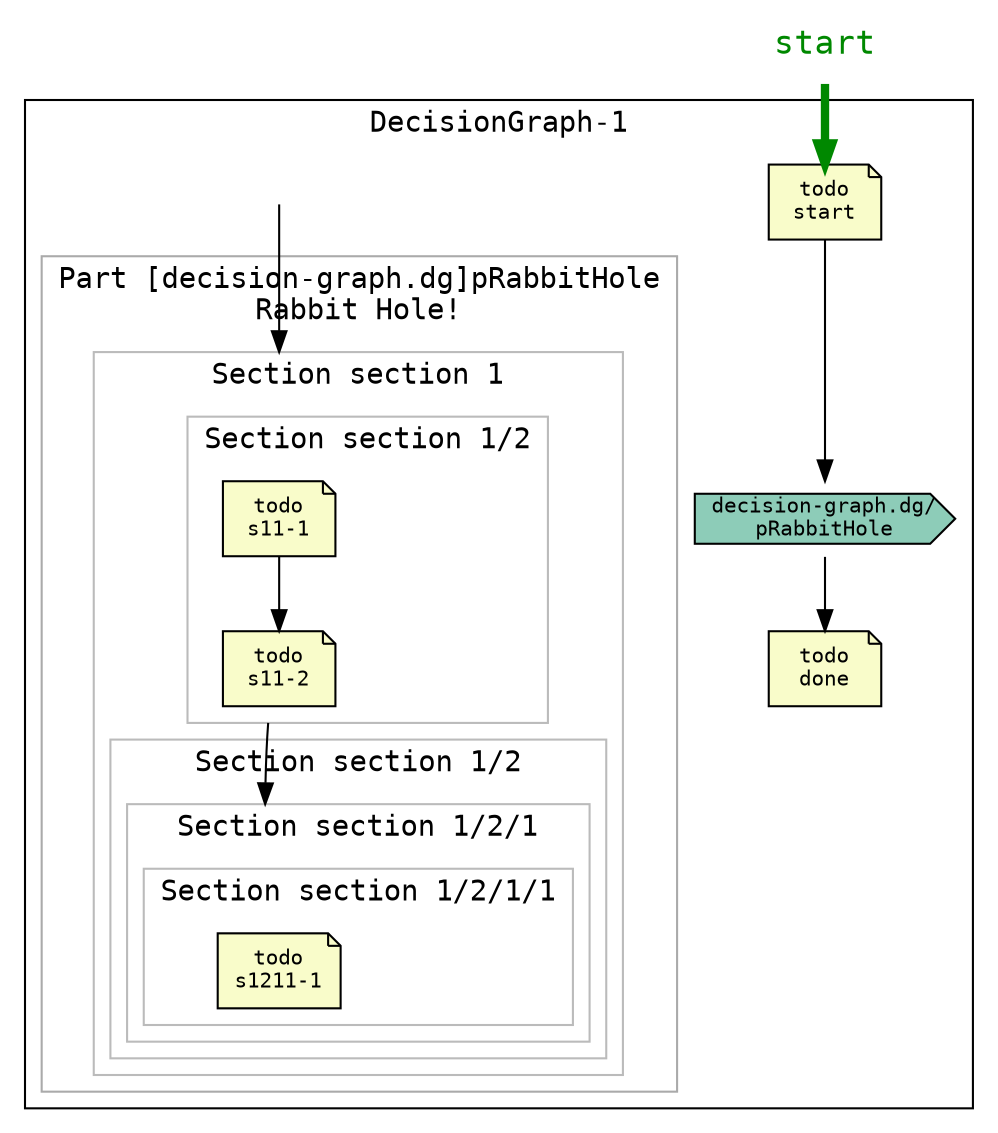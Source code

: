 digraph decisionGraph {
graph [fontname="Courier" concentrate=true compound=true]
edge [fontname="Courier" fontsize="10"]
node [fillcolor="lightgray" style="filled" fontname="Courier" fontsize="10"]
NODE___________START_[ fillcolor="transparent" shape="none" fontcolor="#008800" fontsize="16" label="start" ]
{rank=source; NODE___________START_}
subgraph cluster_DecisionGraph_2d1 {
label="DecisionGraph-1"
_5bdecision_2dgraph_2edg_5d_5b_231_5d[ fillcolor="#F9FCCA" shape="note" label="todo\nstart" ]
_5bdecision_2dgraph_2edg_5d_5b_232_5d[ fillcolor="#8DCCB8" shape="cds" label="decision-graph.dg/\npRabbitHole" ]
_5bdecision_2dgraph_2edg_5d_5b_233_5d[ fillcolor="#F9FCCA" shape="note" label="todo\ndone" ]
_5bdecision_2dgraph_2edg_5d_5b_232_5d -> _5bdecision_2dgraph_2edg_5d_5b_233_5d
_5bdecision_2dgraph_2edg_5d_5b_231_5d -> _5bdecision_2dgraph_2edg_5d_5b_232_5d
_5bdecision_2dgraph_2edg_5dpRabbitHole_5f_5fPART_5fSTART[ fillcolor="transparent" shape="none" width="0.0" label="" height="0.0" ]
subgraph cluster__5bdecision_2dgraph_2edg_5dpRabbitHole{ 
label="Part [decision-graph.dg]pRabbitHole\nRabbit Hole!"
color="#AAAAAA"
subgraph cluster__5bdecision_2dgraph_2edg_5ds1{ 
label="Section section 1"
color="#BBBBBB"
subgraph cluster__5bdecision_2dgraph_2edg_5ds11{ 
label="Section section 1/2"
color="#BBBBBB"
_5bdecision_2dgraph_2edg_5d_5b_234_5d[ fillcolor="#F9FCCA" shape="note" label="todo\ns11-1" ]
_5bdecision_2dgraph_2edg_5d_5b_235_5d[ fillcolor="#F9FCCA" shape="note" label="todo\ns11-2" ]
_5bdecision_2dgraph_2edg_5d_5b_234_5d -> _5bdecision_2dgraph_2edg_5d_5b_235_5d
}
subgraph cluster__5bdecision_2dgraph_2edg_5ds12{ 
label="Section section 1/2"
color="#BBBBBB"
subgraph cluster__5bdecision_2dgraph_2edg_5ds121{ 
label="Section section 1/2/1"
color="#BBBBBB"
subgraph cluster__5bdecision_2dgraph_2edg_5ds1211{ 
label="Section section 1/2/1/1"
color="#BBBBBB"
_5bdecision_2dgraph_2edg_5d_5b_236_5d[ fillcolor="#F9FCCA" shape="note" label="todo\ns1211-1" ]
}
}
}
_5bdecision_2dgraph_2edg_5d_5b_235_5d -> _5bdecision_2dgraph_2edg_5d_5b_236_5d[ ltail="cluster__5bdecision_2dgraph_2edg_5ds11" lhead="cluster__5bdecision_2dgraph_2edg_5ds121" ]
}
}
_5bdecision_2dgraph_2edg_5dpRabbitHole_5f_5fPART_5fSTART -> _5bdecision_2dgraph_2edg_5d_5b_234_5d[ lhead="cluster__5bdecision_2dgraph_2edg_5ds1" ]
edge [style=invis]
_5bdecision_2dgraph_2edg_5d_5b_235_5d -> _5bdecision_2dgraph_2edg_5d_5b_236_5d[ lhead="cluster__5bdecision_2dgraph_2edg_5ds121" ]
}
NODE___________START_ -> _5bdecision_2dgraph_2edg_5d_5b_231_5d[ penwidth="4.0" color="#008800" ]
}
